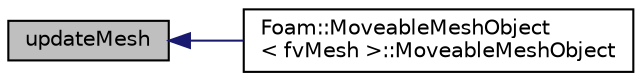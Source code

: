 digraph "updateMesh"
{
  bgcolor="transparent";
  edge [fontname="Helvetica",fontsize="10",labelfontname="Helvetica",labelfontsize="10"];
  node [fontname="Helvetica",fontsize="10",shape=record];
  rankdir="LR";
  Node1 [label="updateMesh",height=0.2,width=0.4,color="black", fillcolor="grey75", style="filled" fontcolor="black"];
  Node1 -> Node2 [dir="back",color="midnightblue",fontsize="10",style="solid",fontname="Helvetica"];
  Node2 [label="Foam::MoveableMeshObject\l\< fvMesh \>::MoveableMeshObject",height=0.2,width=0.4,color="black",URL="$classFoam_1_1MoveableMeshObject.html#acccc1d7eaad3e3d68f83d4dc0a7e2318",tooltip="Construct from name and instance on registry. "];
}
